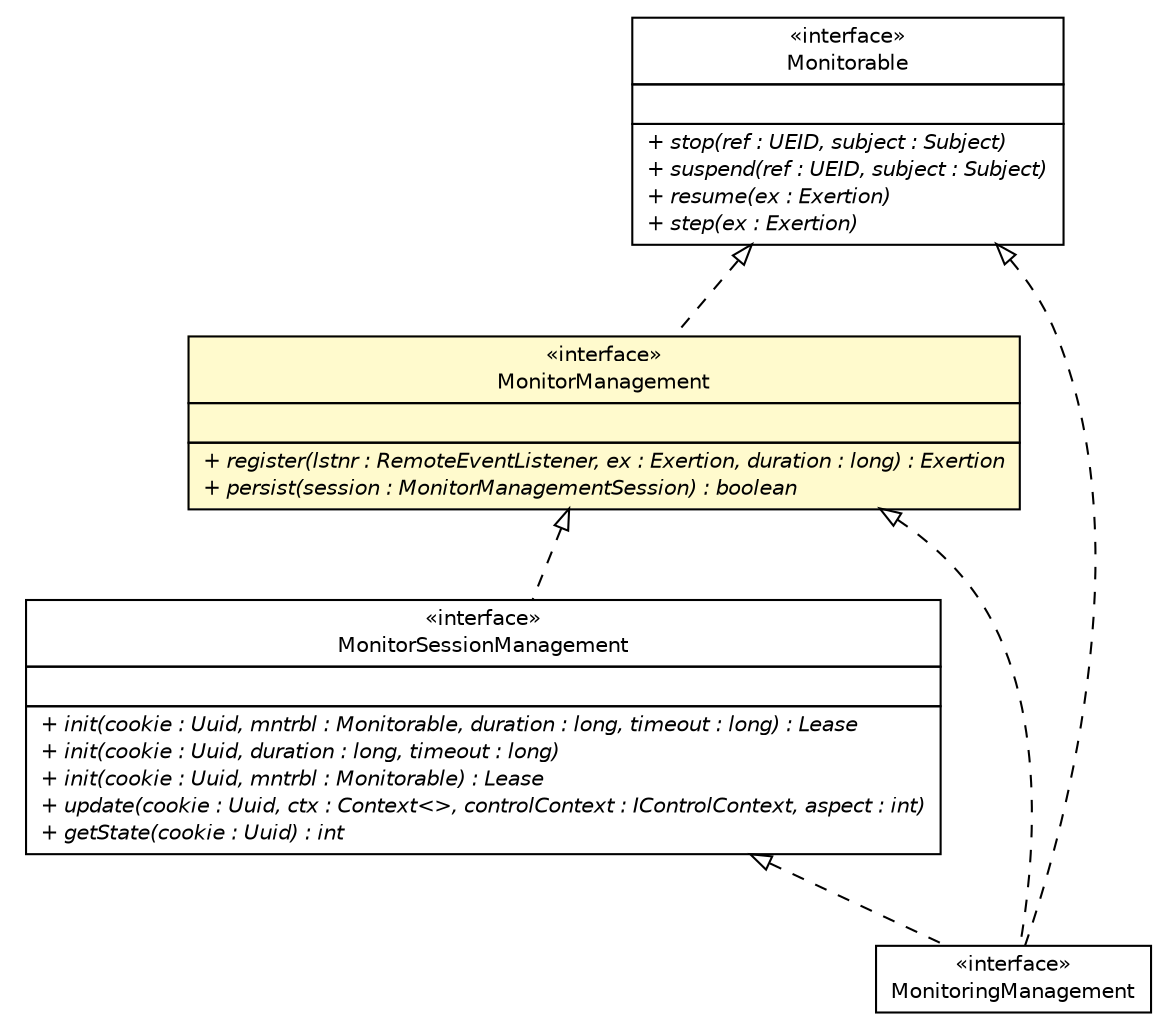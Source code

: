 #!/usr/local/bin/dot
#
# Class diagram 
# Generated by UMLGraph version R5_6 (http://www.umlgraph.org/)
#

digraph G {
	edge [fontname="Helvetica",fontsize=10,labelfontname="Helvetica",labelfontsize=10];
	node [fontname="Helvetica",fontsize=10,shape=plaintext];
	nodesep=0.25;
	ranksep=0.5;
	// sorcer.core.monitor.MonitorManagement
	c360396 [label=<<table title="sorcer.core.monitor.MonitorManagement" border="0" cellborder="1" cellspacing="0" cellpadding="2" port="p" bgcolor="lemonChiffon" href="./MonitorManagement.html">
		<tr><td><table border="0" cellspacing="0" cellpadding="1">
<tr><td align="center" balign="center"> &#171;interface&#187; </td></tr>
<tr><td align="center" balign="center"> MonitorManagement </td></tr>
		</table></td></tr>
		<tr><td><table border="0" cellspacing="0" cellpadding="1">
<tr><td align="left" balign="left">  </td></tr>
		</table></td></tr>
		<tr><td><table border="0" cellspacing="0" cellpadding="1">
<tr><td align="left" balign="left"><font face="Helvetica-Oblique" point-size="10.0"> + register(lstnr : RemoteEventListener, ex : Exertion, duration : long) : Exertion </font></td></tr>
<tr><td align="left" balign="left"><font face="Helvetica-Oblique" point-size="10.0"> + persist(session : MonitorManagementSession) : boolean </font></td></tr>
		</table></td></tr>
		</table>>, URL="./MonitorManagement.html", fontname="Helvetica", fontcolor="black", fontsize=10.0];
	// sorcer.core.monitor.MonitorSessionManagement
	c360397 [label=<<table title="sorcer.core.monitor.MonitorSessionManagement" border="0" cellborder="1" cellspacing="0" cellpadding="2" port="p" href="./MonitorSessionManagement.html">
		<tr><td><table border="0" cellspacing="0" cellpadding="1">
<tr><td align="center" balign="center"> &#171;interface&#187; </td></tr>
<tr><td align="center" balign="center"> MonitorSessionManagement </td></tr>
		</table></td></tr>
		<tr><td><table border="0" cellspacing="0" cellpadding="1">
<tr><td align="left" balign="left">  </td></tr>
		</table></td></tr>
		<tr><td><table border="0" cellspacing="0" cellpadding="1">
<tr><td align="left" balign="left"><font face="Helvetica-Oblique" point-size="10.0"> + init(cookie : Uuid, mntrbl : Monitorable, duration : long, timeout : long) : Lease </font></td></tr>
<tr><td align="left" balign="left"><font face="Helvetica-Oblique" point-size="10.0"> + init(cookie : Uuid, duration : long, timeout : long) </font></td></tr>
<tr><td align="left" balign="left"><font face="Helvetica-Oblique" point-size="10.0"> + init(cookie : Uuid, mntrbl : Monitorable) : Lease </font></td></tr>
<tr><td align="left" balign="left"><font face="Helvetica-Oblique" point-size="10.0"> + update(cookie : Uuid, ctx : Context&lt;&gt;, controlContext : IControlContext, aspect : int) </font></td></tr>
<tr><td align="left" balign="left"><font face="Helvetica-Oblique" point-size="10.0"> + getState(cookie : Uuid) : int </font></td></tr>
		</table></td></tr>
		</table>>, URL="./MonitorSessionManagement.html", fontname="Helvetica", fontcolor="black", fontsize=10.0];
	// sorcer.core.monitor.MonitoringManagement
	c360398 [label=<<table title="sorcer.core.monitor.MonitoringManagement" border="0" cellborder="1" cellspacing="0" cellpadding="2" port="p" href="./MonitoringManagement.html">
		<tr><td><table border="0" cellspacing="0" cellpadding="1">
<tr><td align="center" balign="center"> &#171;interface&#187; </td></tr>
<tr><td align="center" balign="center"> MonitoringManagement </td></tr>
		</table></td></tr>
		</table>>, URL="./MonitoringManagement.html", fontname="Helvetica", fontcolor="black", fontsize=10.0];
	// sorcer.service.Monitorable
	c360503 [label=<<table title="sorcer.service.Monitorable" border="0" cellborder="1" cellspacing="0" cellpadding="2" port="p" href="../../service/Monitorable.html">
		<tr><td><table border="0" cellspacing="0" cellpadding="1">
<tr><td align="center" balign="center"> &#171;interface&#187; </td></tr>
<tr><td align="center" balign="center"> Monitorable </td></tr>
		</table></td></tr>
		<tr><td><table border="0" cellspacing="0" cellpadding="1">
<tr><td align="left" balign="left">  </td></tr>
		</table></td></tr>
		<tr><td><table border="0" cellspacing="0" cellpadding="1">
<tr><td align="left" balign="left"><font face="Helvetica-Oblique" point-size="10.0"> + stop(ref : UEID, subject : Subject) </font></td></tr>
<tr><td align="left" balign="left"><font face="Helvetica-Oblique" point-size="10.0"> + suspend(ref : UEID, subject : Subject) </font></td></tr>
<tr><td align="left" balign="left"><font face="Helvetica-Oblique" point-size="10.0"> + resume(ex : Exertion) </font></td></tr>
<tr><td align="left" balign="left"><font face="Helvetica-Oblique" point-size="10.0"> + step(ex : Exertion) </font></td></tr>
		</table></td></tr>
		</table>>, URL="../../service/Monitorable.html", fontname="Helvetica", fontcolor="black", fontsize=10.0];
	//sorcer.core.monitor.MonitorManagement implements sorcer.service.Monitorable
	c360503:p -> c360396:p [dir=back,arrowtail=empty,style=dashed];
	//sorcer.core.monitor.MonitorSessionManagement implements sorcer.core.monitor.MonitorManagement
	c360396:p -> c360397:p [dir=back,arrowtail=empty,style=dashed];
	//sorcer.core.monitor.MonitoringManagement implements sorcer.service.Monitorable
	c360503:p -> c360398:p [dir=back,arrowtail=empty,style=dashed];
	//sorcer.core.monitor.MonitoringManagement implements sorcer.core.monitor.MonitorManagement
	c360396:p -> c360398:p [dir=back,arrowtail=empty,style=dashed];
	//sorcer.core.monitor.MonitoringManagement implements sorcer.core.monitor.MonitorSessionManagement
	c360397:p -> c360398:p [dir=back,arrowtail=empty,style=dashed];
}

